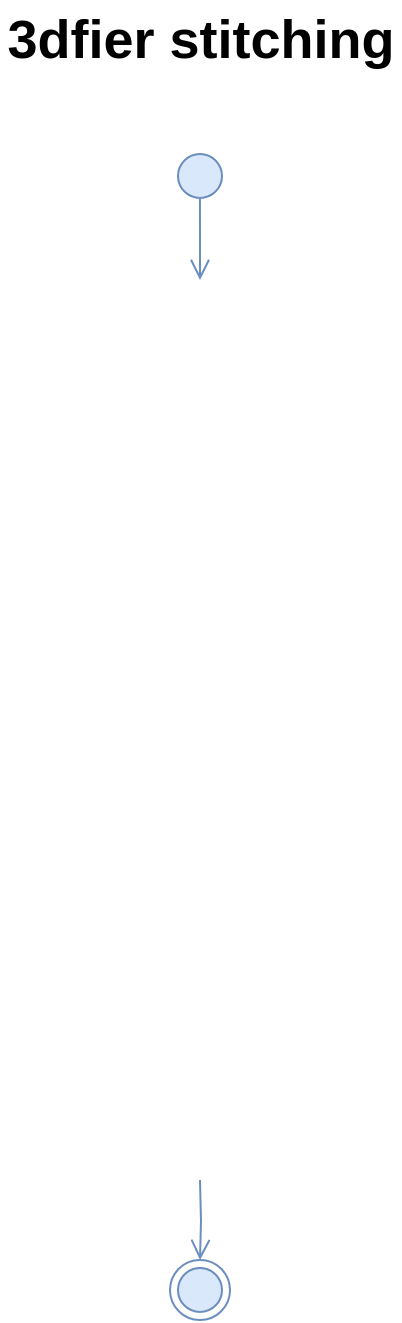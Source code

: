 <mxfile version="12.6.5" type="device"><diagram id="hNyaCAgBg2JTcx5JqqN7" name="Page-1"><mxGraphModel dx="1086" dy="806" grid="1" gridSize="10" guides="1" tooltips="1" connect="1" arrows="1" fold="1" page="1" pageScale="1" pageWidth="850" pageHeight="1100" math="0" shadow="0"><root><mxCell id="0"/><mxCell id="1" parent="0"/><mxCell id="-HFDxZ_I_lqRfmDiAq0E-1" value="" style="ellipse;html=1;shape=startState;fillColor=#dae8fc;strokeColor=#6c8ebf;shadow=0;" parent="1" vertex="1"><mxGeometry x="405" y="83" width="30" height="30" as="geometry"/></mxCell><mxCell id="-HFDxZ_I_lqRfmDiAq0E-2" value="" style="edgeStyle=orthogonalEdgeStyle;html=1;verticalAlign=bottom;endArrow=open;endSize=8;strokeColor=#6c8ebf;fillColor=#dae8fc;shadow=0;entryX=0.5;entryY=0;entryDx=0;entryDy=0;exitX=0.499;exitY=0.881;exitDx=0;exitDy=0;rounded=0;exitPerimeter=0;" parent="1" source="-HFDxZ_I_lqRfmDiAq0E-1" edge="1"><mxGeometry relative="1" as="geometry"><mxPoint x="420" y="150" as="targetPoint"/><mxPoint x="420" y="130" as="sourcePoint"/></mxGeometry></mxCell><mxCell id="-HFDxZ_I_lqRfmDiAq0E-3" value="3dfier stitching" style="text;strokeColor=none;fillColor=none;html=1;fontSize=27;fontStyle=1;verticalAlign=middle;align=center;rounded=0;shadow=0;" parent="1" vertex="1"><mxGeometry x="320" y="10" width="200" height="40" as="geometry"/></mxCell><mxCell id="-HFDxZ_I_lqRfmDiAq0E-24" value="" style="edgeStyle=orthogonalEdgeStyle;rounded=0;orthogonalLoop=1;jettySize=auto;html=1;shadow=0;fontColor=#ffffff;exitX=0.5;exitY=1;exitDx=0;exitDy=0;fillColor=#dae8fc;strokeColor=#6c8ebf;endArrow=open;endFill=0;endSize=8;" parent="1" edge="1"><mxGeometry relative="1" as="geometry"><mxPoint x="420" y="640" as="targetPoint"/><mxPoint x="420" y="600" as="sourcePoint"/></mxGeometry></mxCell><mxCell id="-HFDxZ_I_lqRfmDiAq0E-26" value="" style="ellipse;html=1;shape=endState;fillColor=#dae8fc;strokeColor=#6c8ebf;rounded=1;shadow=0;" parent="1" vertex="1"><mxGeometry x="405" y="640" width="30" height="30" as="geometry"/></mxCell></root></mxGraphModel></diagram></mxfile>